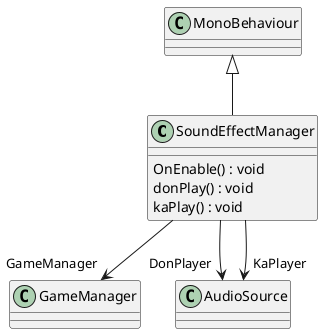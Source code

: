 @startuml
class SoundEffectManager {
    OnEnable() : void
    donPlay() : void
    kaPlay() : void
}
MonoBehaviour <|-- SoundEffectManager
SoundEffectManager --> "GameManager" GameManager
SoundEffectManager --> "DonPlayer" AudioSource
SoundEffectManager --> "KaPlayer" AudioSource
@enduml
